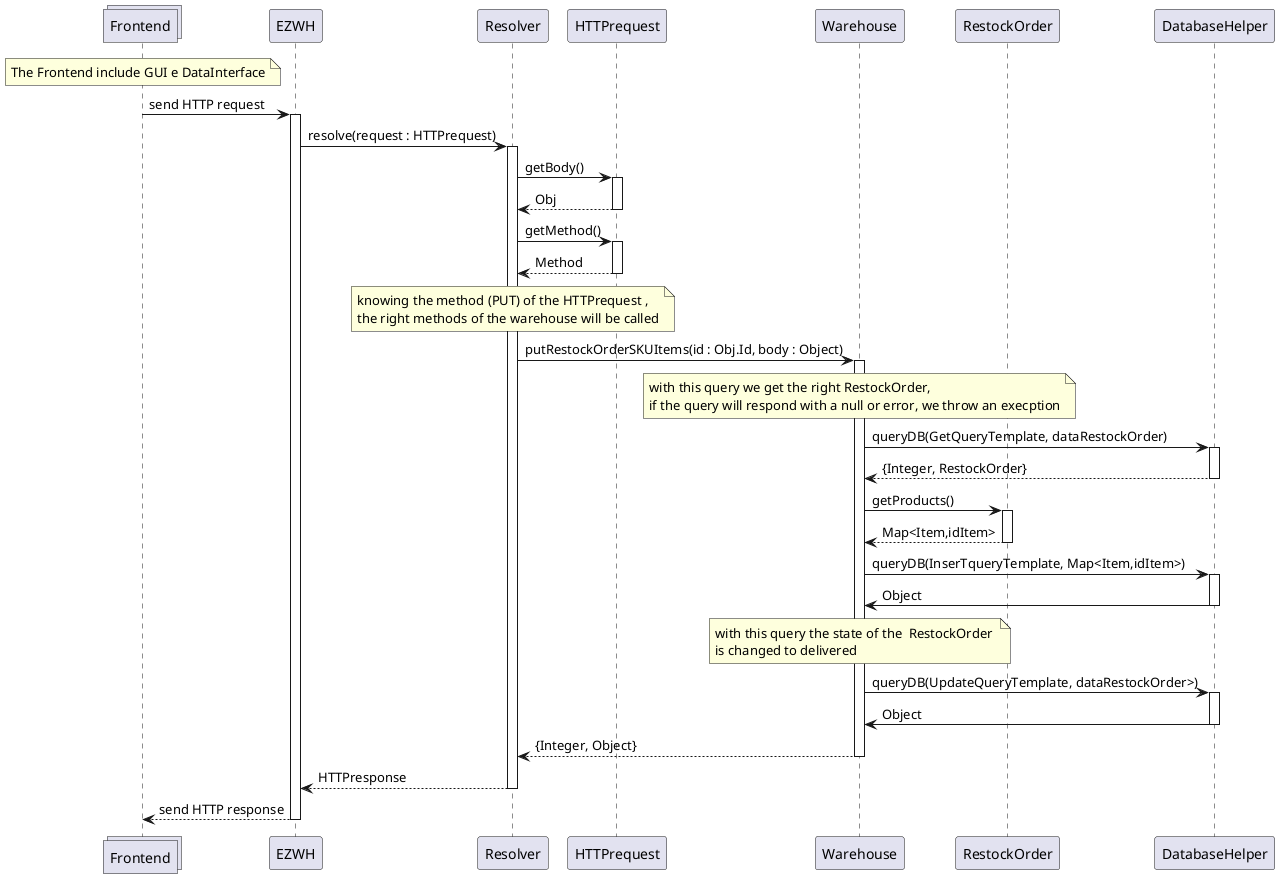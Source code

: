 @startuml
collections Frontend    as Frontend
participant EZWH        as EZWH
participant Resolver    as Resolver
participant HTTPrequest as HTTPrequest
participant Warehouse   as Warehouse
participant RestockOrder as RestockOrder
participant DatabaseHelper as DatabaseHelper

note over Frontend
The Frontend include GUI e DataInterface
end note
Frontend -> EZWH  : send HTTP request
activate EZWH 
EZWH -> Resolver : resolve(request : HTTPrequest)
activate Resolver
Resolver -> HTTPrequest : getBody()
activate HTTPrequest
HTTPrequest --> Resolver : Obj
deactivate HTTPrequest
Resolver -> HTTPrequest : getMethod()
activate HTTPrequest
HTTPrequest --> Resolver : Method
deactivate HTTPrequest
note over Resolver  
knowing the method (PUT) of the HTTPrequest , 
the right methods of the warehouse will be called
end note
Resolver -> Warehouse : putRestockOrderSKUItems(id : Obj.Id, body : Object)
activate Warehouse 
note over Warehouse
with this query we get the right RestockOrder,
if the query will respond with a null or error, we throw an execption
end note
Warehouse -> DatabaseHelper  : queryDB(GetQueryTemplate, dataRestockOrder)
activate DatabaseHelper
DatabaseHelper --> Warehouse : {Integer, RestockOrder}
deactivate DatabaseHelper
Warehouse -> RestockOrder : getProducts()
activate RestockOrder
RestockOrder --> Warehouse : Map<Item,idItem>
deactivate RestockOrder
Warehouse -> DatabaseHelper : queryDB(InserTqueryTemplate, Map<Item,idItem>)
activate DatabaseHelper
DatabaseHelper -> Warehouse : Object 
deactivate DatabaseHelper
note over Warehouse
with this query the state of the  RestockOrder 
is changed to delivered
end note 
Warehouse -> DatabaseHelper : queryDB(UpdateQueryTemplate, dataRestockOrder>)
activate DatabaseHelper
DatabaseHelper -> Warehouse : Object
deactivate DatabaseHelper
Warehouse --> Resolver : {Integer, Object}
deactivate Warehouse
Resolver --> EZWH : HTTPresponse
deactivate Resolver
EZWH --> Frontend : send HTTP response
deactivate EZWH